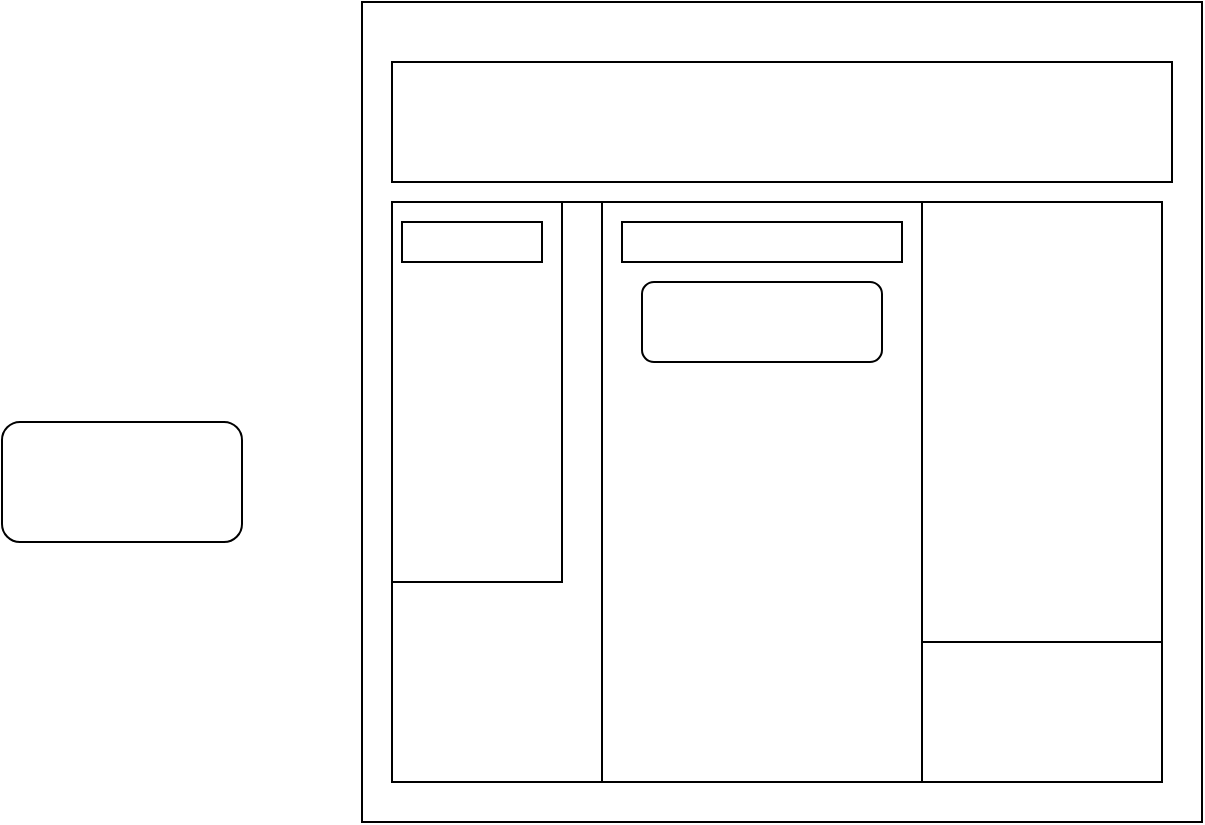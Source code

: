 <mxfile version="21.6.5" type="device">
  <diagram name="Page-1" id="li_1W1IJR7wxb1STQ9Ne">
    <mxGraphModel dx="864" dy="478" grid="1" gridSize="10" guides="1" tooltips="1" connect="1" arrows="1" fold="1" page="1" pageScale="1" pageWidth="850" pageHeight="1100" math="0" shadow="0">
      <root>
        <mxCell id="0" />
        <mxCell id="1" parent="0" />
        <mxCell id="uga6A3fCS6R2tM1XPys4-1" value="" style="rounded=0;whiteSpace=wrap;html=1;" parent="1" vertex="1">
          <mxGeometry x="220" y="100" width="420" height="410" as="geometry" />
        </mxCell>
        <mxCell id="uga6A3fCS6R2tM1XPys4-2" value="" style="rounded=0;whiteSpace=wrap;html=1;" parent="1" vertex="1">
          <mxGeometry x="235" y="130" width="390" height="60" as="geometry" />
        </mxCell>
        <mxCell id="uga6A3fCS6R2tM1XPys4-3" value="" style="rounded=0;whiteSpace=wrap;html=1;" parent="1" vertex="1">
          <mxGeometry x="235" y="200" width="385" height="290" as="geometry" />
        </mxCell>
        <mxCell id="uga6A3fCS6R2tM1XPys4-4" value="" style="rounded=0;whiteSpace=wrap;html=1;" parent="1" vertex="1">
          <mxGeometry x="235" y="200" width="85" height="190" as="geometry" />
        </mxCell>
        <mxCell id="uga6A3fCS6R2tM1XPys4-5" value="" style="rounded=1;whiteSpace=wrap;html=1;" parent="1" vertex="1">
          <mxGeometry x="40" y="310" width="120" height="60" as="geometry" />
        </mxCell>
        <mxCell id="uga6A3fCS6R2tM1XPys4-6" value="" style="rounded=0;whiteSpace=wrap;html=1;" parent="1" vertex="1">
          <mxGeometry x="340" y="200" width="160" height="290" as="geometry" />
        </mxCell>
        <mxCell id="uga6A3fCS6R2tM1XPys4-7" value="" style="rounded=0;whiteSpace=wrap;html=1;" parent="1" vertex="1">
          <mxGeometry x="350" y="210" width="140" height="20" as="geometry" />
        </mxCell>
        <mxCell id="uga6A3fCS6R2tM1XPys4-8" value="" style="rounded=0;whiteSpace=wrap;html=1;" parent="1" vertex="1">
          <mxGeometry x="500" y="200" width="120" height="220" as="geometry" />
        </mxCell>
        <mxCell id="uga6A3fCS6R2tM1XPys4-9" value="" style="rounded=1;whiteSpace=wrap;html=1;" parent="1" vertex="1">
          <mxGeometry x="360" y="240" width="120" height="40" as="geometry" />
        </mxCell>
        <mxCell id="uga6A3fCS6R2tM1XPys4-10" value="" style="rounded=0;whiteSpace=wrap;html=1;" parent="1" vertex="1">
          <mxGeometry x="240" y="210" width="70" height="20" as="geometry" />
        </mxCell>
      </root>
    </mxGraphModel>
  </diagram>
</mxfile>
